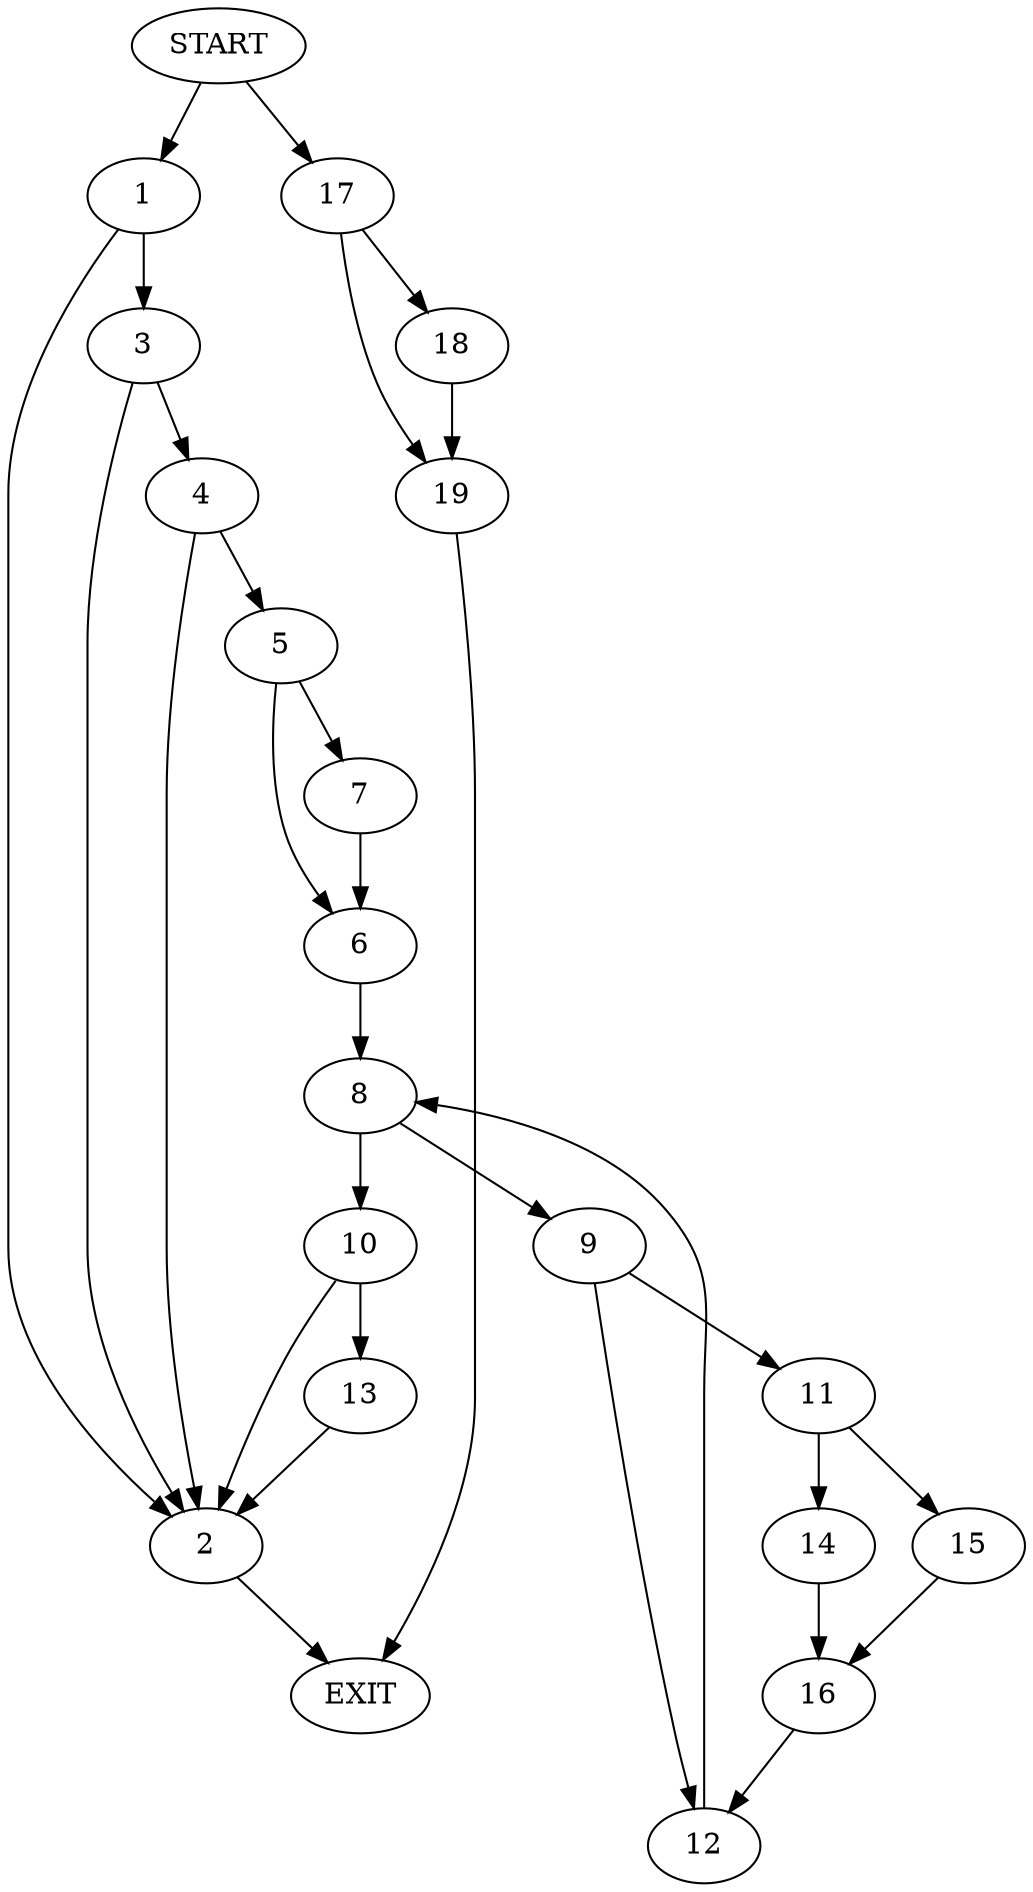 digraph {
0 [label="START"]
20 [label="EXIT"]
0 -> 1
1 -> 2
1 -> 3
2 -> 20
3 -> 2
3 -> 4
4 -> 2
4 -> 5
5 -> 6
5 -> 7
7 -> 6
6 -> 8
8 -> 9
8 -> 10
9 -> 11
9 -> 12
10 -> 2
10 -> 13
12 -> 8
11 -> 14
11 -> 15
15 -> 16
14 -> 16
16 -> 12
13 -> 2
0 -> 17
17 -> 18
17 -> 19
19 -> 20
18 -> 19
}
